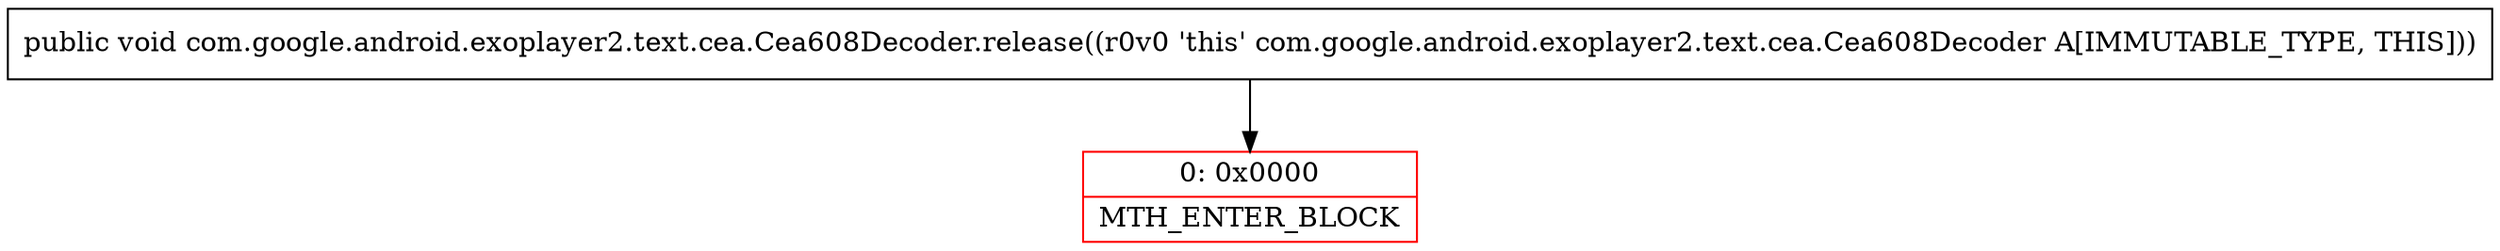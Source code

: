 digraph "CFG forcom.google.android.exoplayer2.text.cea.Cea608Decoder.release()V" {
subgraph cluster_Region_85025313 {
label = "R(0)";
node [shape=record,color=blue];
}
Node_0 [shape=record,color=red,label="{0\:\ 0x0000|MTH_ENTER_BLOCK\l}"];
MethodNode[shape=record,label="{public void com.google.android.exoplayer2.text.cea.Cea608Decoder.release((r0v0 'this' com.google.android.exoplayer2.text.cea.Cea608Decoder A[IMMUTABLE_TYPE, THIS])) }"];
MethodNode -> Node_0;
}

